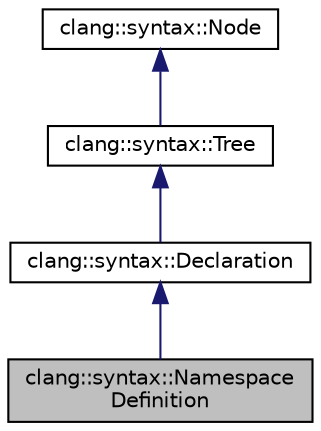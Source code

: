 digraph "clang::syntax::NamespaceDefinition"
{
 // LATEX_PDF_SIZE
  bgcolor="transparent";
  edge [fontname="Helvetica",fontsize="10",labelfontname="Helvetica",labelfontsize="10"];
  node [fontname="Helvetica",fontsize="10",shape=record];
  Node1 [label="clang::syntax::Namespace\lDefinition",height=0.2,width=0.4,color="black", fillcolor="grey75", style="filled", fontcolor="black",tooltip="namespace <name> { <decls> }"];
  Node2 -> Node1 [dir="back",color="midnightblue",fontsize="10",style="solid",fontname="Helvetica"];
  Node2 [label="clang::syntax::Declaration",height=0.2,width=0.4,color="black",URL="$classclang_1_1syntax_1_1Declaration.html",tooltip="A declaration that can appear at the top-level."];
  Node3 -> Node2 [dir="back",color="midnightblue",fontsize="10",style="solid",fontname="Helvetica"];
  Node3 [label="clang::syntax::Tree",height=0.2,width=0.4,color="black",URL="$classclang_1_1syntax_1_1Tree.html",tooltip="A node that has children and represents a syntactic language construct."];
  Node4 -> Node3 [dir="back",color="midnightblue",fontsize="10",style="solid",fontname="Helvetica"];
  Node4 [label="clang::syntax::Node",height=0.2,width=0.4,color="black",URL="$classclang_1_1syntax_1_1Node.html",tooltip="A node in a syntax tree."];
}
